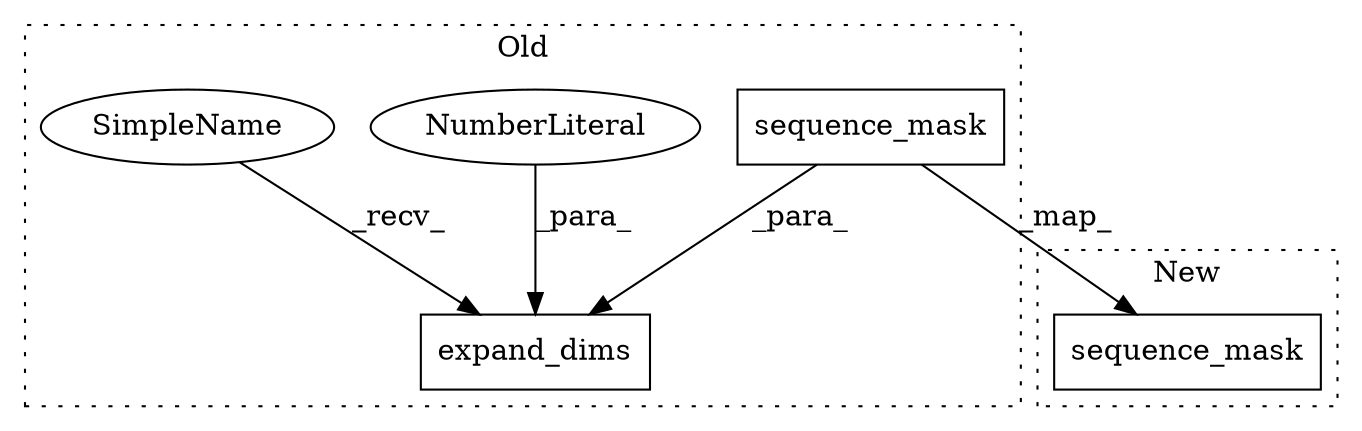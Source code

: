 digraph G {
subgraph cluster0 {
1 [label="sequence_mask" a="32" s="3177,3245" l="14,1" shape="box"];
3 [label="expand_dims" a="32" s="3276,3298" l="12,1" shape="box"];
4 [label="NumberLiteral" a="34" s="3297" l="1" shape="ellipse"];
5 [label="SimpleName" a="42" s="3265" l="10" shape="ellipse"];
label = "Old";
style="dotted";
}
subgraph cluster1 {
2 [label="sequence_mask" a="32" s="2987,3036" l="14,1" shape="box"];
label = "New";
style="dotted";
}
1 -> 3 [label="_para_"];
1 -> 2 [label="_map_"];
4 -> 3 [label="_para_"];
5 -> 3 [label="_recv_"];
}